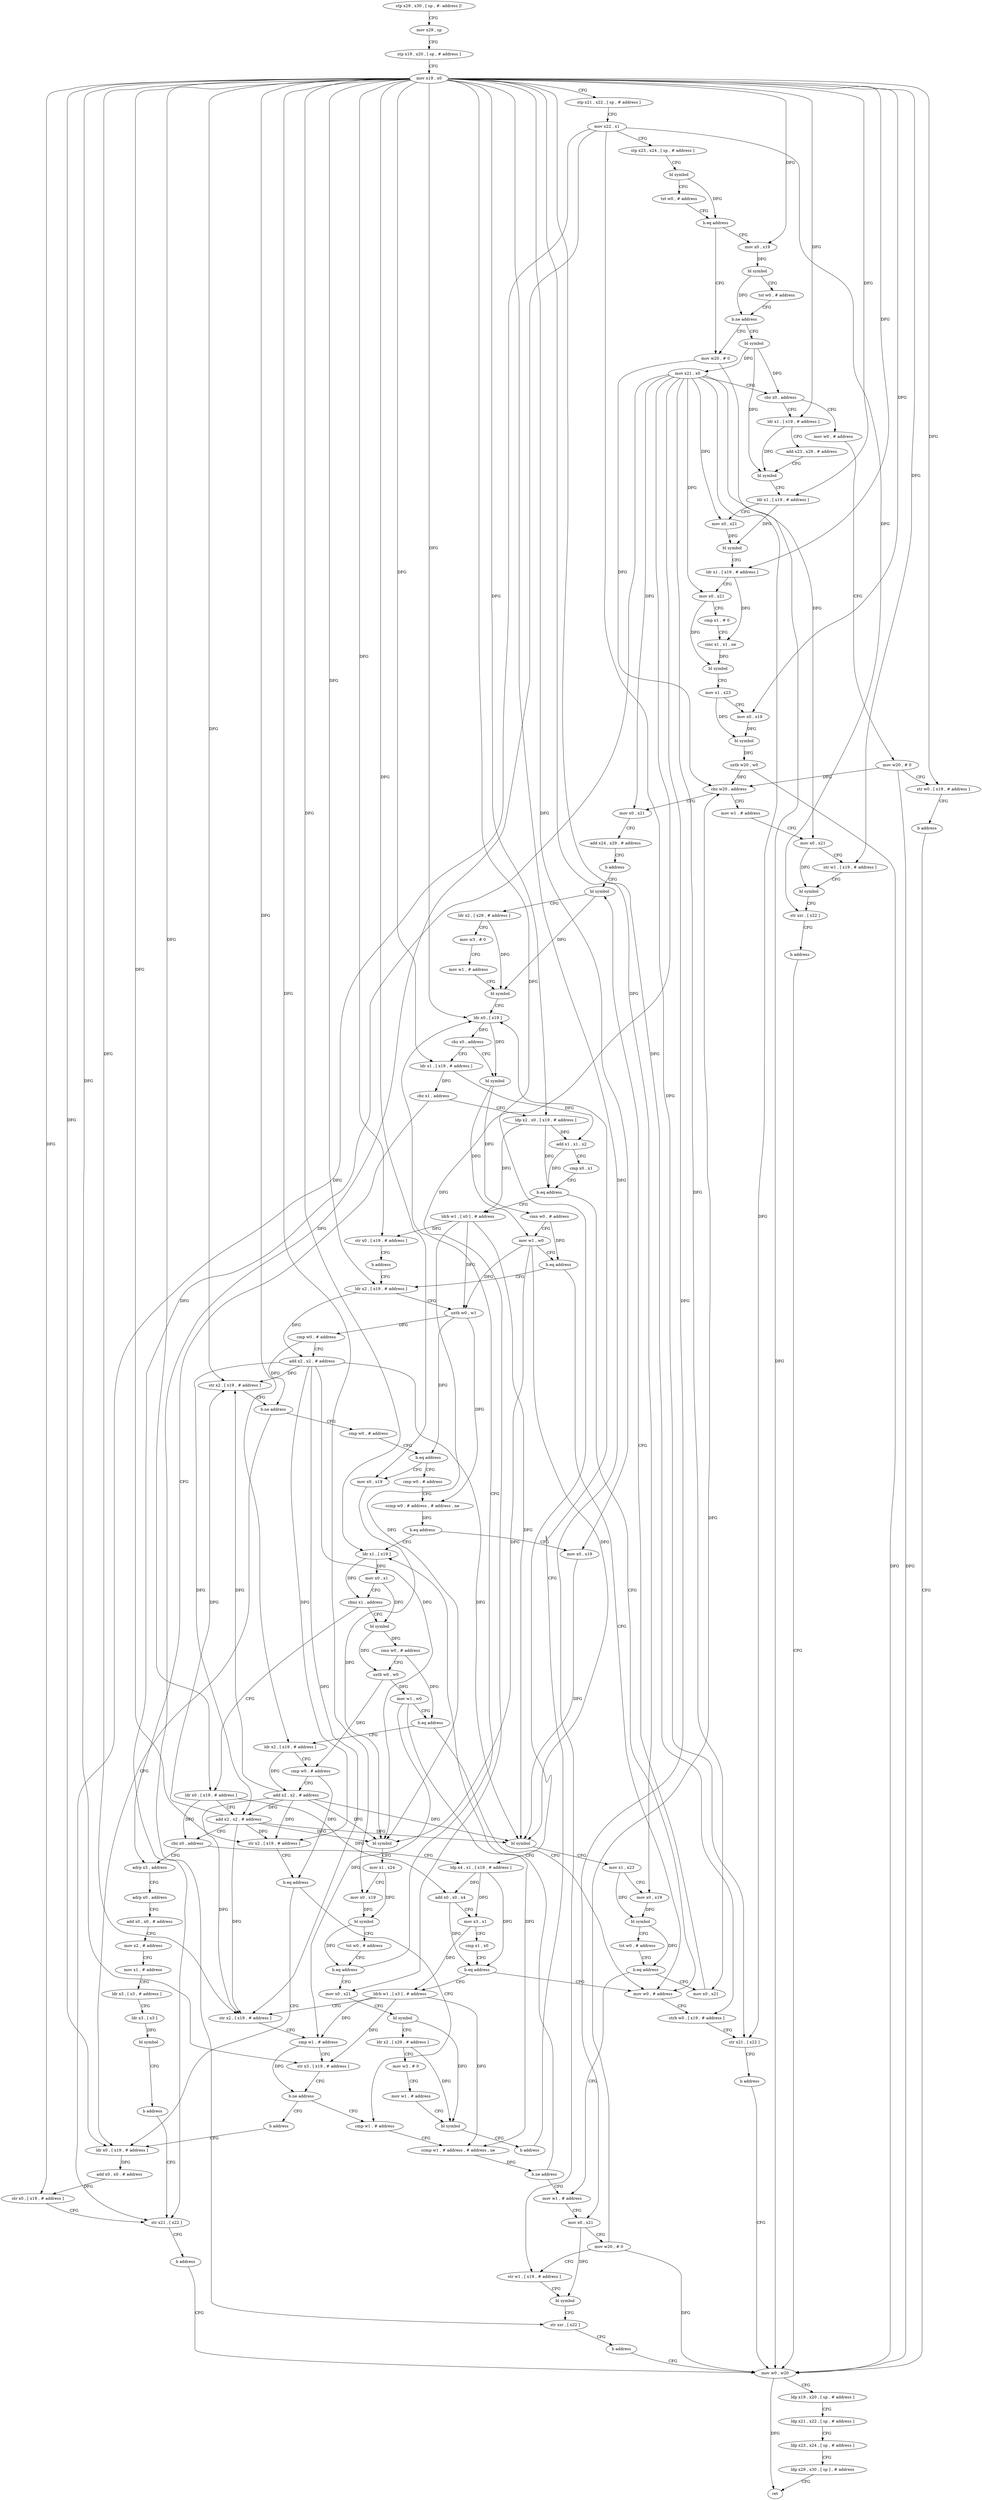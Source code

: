 digraph "func" {
"108048" [label = "stp x29 , x30 , [ sp , #- address ]!" ]
"108052" [label = "mov x29 , sp" ]
"108056" [label = "stp x19 , x20 , [ sp , # address ]" ]
"108060" [label = "mov x19 , x0" ]
"108064" [label = "stp x21 , x22 , [ sp , # address ]" ]
"108068" [label = "mov x22 , x1" ]
"108072" [label = "stp x23 , x24 , [ sp , # address ]" ]
"108076" [label = "bl symbol" ]
"108080" [label = "tst w0 , # address" ]
"108084" [label = "b.eq address" ]
"108120" [label = "mov x0 , x19" ]
"108088" [label = "mov w20 , # 0" ]
"108124" [label = "bl symbol" ]
"108128" [label = "tst w0 , # address" ]
"108132" [label = "b.ne address" ]
"108136" [label = "bl symbol" ]
"108092" [label = "mov w0 , w20" ]
"108140" [label = "mov x21 , x0" ]
"108144" [label = "cbz x0 , address" ]
"108624" [label = "mov w0 , # address" ]
"108148" [label = "ldr x1 , [ x19 , # address ]" ]
"108628" [label = "mov w20 , # 0" ]
"108632" [label = "str w0 , [ x19 , # address ]" ]
"108636" [label = "b address" ]
"108152" [label = "add x23 , x29 , # address" ]
"108156" [label = "bl symbol" ]
"108160" [label = "ldr x1 , [ x19 , # address ]" ]
"108164" [label = "mov x0 , x21" ]
"108168" [label = "bl symbol" ]
"108172" [label = "ldr x1 , [ x19 , # address ]" ]
"108176" [label = "mov x0 , x21" ]
"108180" [label = "cmp x1 , # 0" ]
"108184" [label = "cinc x1 , x1 , ne" ]
"108188" [label = "bl symbol" ]
"108192" [label = "mov x1 , x23" ]
"108196" [label = "mov x0 , x19" ]
"108200" [label = "bl symbol" ]
"108204" [label = "uxtb w20 , w0" ]
"108208" [label = "cbz w20 , address" ]
"108600" [label = "mov w1 , # address" ]
"108212" [label = "mov x0 , x21" ]
"108096" [label = "ldp x19 , x20 , [ sp , # address ]" ]
"108100" [label = "ldp x21 , x22 , [ sp , # address ]" ]
"108104" [label = "ldp x23 , x24 , [ sp , # address ]" ]
"108108" [label = "ldp x29 , x30 , [ sp ] , # address" ]
"108112" [label = "ret" ]
"108604" [label = "mov x0 , x21" ]
"108608" [label = "str w1 , [ x19 , # address ]" ]
"108612" [label = "bl symbol" ]
"108616" [label = "str xzr , [ x22 ]" ]
"108620" [label = "b address" ]
"108216" [label = "add x24 , x29 , # address" ]
"108220" [label = "b address" ]
"108276" [label = "bl symbol" ]
"108280" [label = "ldr x2 , [ x29 , # address ]" ]
"108284" [label = "mov w3 , # 0" ]
"108288" [label = "mov w1 , # address" ]
"108292" [label = "bl symbol" ]
"108296" [label = "ldr x0 , [ x19 ]" ]
"108504" [label = "ldr x1 , [ x19 , # address ]" ]
"108508" [label = "cbz x1 , address" ]
"108668" [label = "adrp x3 , address" ]
"108512" [label = "ldp x2 , x0 , [ x19 , # address ]" ]
"108304" [label = "bl symbol" ]
"108308" [label = "cmn w0 , # address" ]
"108312" [label = "mov w1 , w0" ]
"108316" [label = "b.eq address" ]
"108488" [label = "mov w0 , # address" ]
"108320" [label = "ldr x2 , [ x19 , # address ]" ]
"108672" [label = "adrp x0 , address" ]
"108676" [label = "add x0 , x0 , # address" ]
"108680" [label = "mov x2 , # address" ]
"108684" [label = "mov x1 , # address" ]
"108688" [label = "ldr x3 , [ x3 , # address ]" ]
"108692" [label = "ldr x3 , [ x3 ]" ]
"108696" [label = "bl symbol" ]
"108700" [label = "b address" ]
"108356" [label = "str x21 , [ x22 ]" ]
"108516" [label = "add x1 , x1 , x2" ]
"108520" [label = "cmp x0 , x1" ]
"108524" [label = "b.eq address" ]
"108528" [label = "ldrb w1 , [ x0 ] , # address" ]
"108492" [label = "strb w0 , [ x19 , # address ]" ]
"108496" [label = "str x21 , [ x22 ]" ]
"108500" [label = "b address" ]
"108324" [label = "uxtb w0 , w1" ]
"108328" [label = "cmp w0 , # address" ]
"108332" [label = "add x2 , x2 , # address" ]
"108336" [label = "str x2 , [ x19 , # address ]" ]
"108340" [label = "b.ne address" ]
"108224" [label = "cmp w0 , # address" ]
"108344" [label = "ldr x0 , [ x19 , # address ]" ]
"108360" [label = "b address" ]
"108532" [label = "str x0 , [ x19 , # address ]" ]
"108536" [label = "b address" ]
"108228" [label = "b.eq address" ]
"108544" [label = "mov x0 , x19" ]
"108232" [label = "cmp w0 , # address" ]
"108348" [label = "add x0 , x0 , # address" ]
"108352" [label = "str x0 , [ x19 , # address ]" ]
"108548" [label = "bl symbol" ]
"108552" [label = "mov x1 , x24" ]
"108556" [label = "mov x0 , x19" ]
"108560" [label = "bl symbol" ]
"108564" [label = "tst w0 , # address" ]
"108568" [label = "b.eq address" ]
"108572" [label = "mov x0 , x21" ]
"108236" [label = "ccmp w0 , # address , # address , ne" ]
"108240" [label = "b.eq address" ]
"108420" [label = "ldr x1 , [ x19 ]" ]
"108244" [label = "mov x0 , x19" ]
"108300" [label = "cbz x0 , address" ]
"108576" [label = "bl symbol" ]
"108580" [label = "ldr x2 , [ x29 , # address ]" ]
"108584" [label = "mov w3 , # 0" ]
"108588" [label = "mov w1 , # address" ]
"108592" [label = "bl symbol" ]
"108596" [label = "b address" ]
"108424" [label = "mov x0 , x1" ]
"108428" [label = "cbnz x1 , address" ]
"108368" [label = "bl symbol" ]
"108432" [label = "ldr x0 , [ x19 , # address ]" ]
"108248" [label = "bl symbol" ]
"108252" [label = "mov x1 , x23" ]
"108256" [label = "mov x0 , x19" ]
"108260" [label = "bl symbol" ]
"108264" [label = "tst w0 , # address" ]
"108268" [label = "b.eq address" ]
"108640" [label = "mov w1 , # address" ]
"108272" [label = "mov x0 , x21" ]
"108372" [label = "cmn w0 , # address" ]
"108376" [label = "uxtb w0 , w0" ]
"108380" [label = "mov w1 , w0" ]
"108384" [label = "b.eq address" ]
"108388" [label = "ldr x2 , [ x19 , # address ]" ]
"108436" [label = "add x2 , x2 , # address" ]
"108440" [label = "cbz x0 , address" ]
"108444" [label = "ldp x4 , x1 , [ x19 , # address ]" ]
"108644" [label = "mov x0 , x21" ]
"108648" [label = "mov w20 , # 0" ]
"108652" [label = "str w1 , [ x19 , # address ]" ]
"108656" [label = "bl symbol" ]
"108660" [label = "str xzr , [ x22 ]" ]
"108664" [label = "b address" ]
"108392" [label = "cmp w0 , # address" ]
"108396" [label = "add x2 , x2 , # address" ]
"108400" [label = "str x2 , [ x19 , # address ]" ]
"108404" [label = "b.eq address" ]
"108408" [label = "cmp w1 , # address" ]
"108448" [label = "add x0 , x0 , x4" ]
"108452" [label = "mov x3 , x1" ]
"108456" [label = "cmp x1 , x0" ]
"108460" [label = "b.eq address" ]
"108464" [label = "ldrb w1 , [ x3 ] , # address" ]
"108412" [label = "ccmp w1 , # address , # address , ne" ]
"108416" [label = "b.ne address" ]
"108468" [label = "str x2 , [ x19 , # address ]" ]
"108472" [label = "cmp w1 , # address" ]
"108476" [label = "str x3 , [ x19 , # address ]" ]
"108480" [label = "b.ne address" ]
"108484" [label = "b address" ]
"108048" -> "108052" [ label = "CFG" ]
"108052" -> "108056" [ label = "CFG" ]
"108056" -> "108060" [ label = "CFG" ]
"108060" -> "108064" [ label = "CFG" ]
"108060" -> "108120" [ label = "DFG" ]
"108060" -> "108632" [ label = "DFG" ]
"108060" -> "108148" [ label = "DFG" ]
"108060" -> "108160" [ label = "DFG" ]
"108060" -> "108172" [ label = "DFG" ]
"108060" -> "108196" [ label = "DFG" ]
"108060" -> "108608" [ label = "DFG" ]
"108060" -> "108296" [ label = "DFG" ]
"108060" -> "108504" [ label = "DFG" ]
"108060" -> "108512" [ label = "DFG" ]
"108060" -> "108492" [ label = "DFG" ]
"108060" -> "108320" [ label = "DFG" ]
"108060" -> "108336" [ label = "DFG" ]
"108060" -> "108532" [ label = "DFG" ]
"108060" -> "108344" [ label = "DFG" ]
"108060" -> "108352" [ label = "DFG" ]
"108060" -> "108544" [ label = "DFG" ]
"108060" -> "108556" [ label = "DFG" ]
"108060" -> "108420" [ label = "DFG" ]
"108060" -> "108244" [ label = "DFG" ]
"108060" -> "108256" [ label = "DFG" ]
"108060" -> "108432" [ label = "DFG" ]
"108060" -> "108652" [ label = "DFG" ]
"108060" -> "108388" [ label = "DFG" ]
"108060" -> "108400" [ label = "DFG" ]
"108060" -> "108444" [ label = "DFG" ]
"108060" -> "108468" [ label = "DFG" ]
"108060" -> "108476" [ label = "DFG" ]
"108064" -> "108068" [ label = "CFG" ]
"108068" -> "108072" [ label = "CFG" ]
"108068" -> "108616" [ label = "DFG" ]
"108068" -> "108496" [ label = "DFG" ]
"108068" -> "108356" [ label = "DFG" ]
"108068" -> "108660" [ label = "DFG" ]
"108072" -> "108076" [ label = "CFG" ]
"108076" -> "108080" [ label = "CFG" ]
"108076" -> "108084" [ label = "DFG" ]
"108080" -> "108084" [ label = "CFG" ]
"108084" -> "108120" [ label = "CFG" ]
"108084" -> "108088" [ label = "CFG" ]
"108120" -> "108124" [ label = "DFG" ]
"108088" -> "108092" [ label = "DFG" ]
"108088" -> "108208" [ label = "DFG" ]
"108124" -> "108128" [ label = "CFG" ]
"108124" -> "108132" [ label = "DFG" ]
"108128" -> "108132" [ label = "CFG" ]
"108132" -> "108088" [ label = "CFG" ]
"108132" -> "108136" [ label = "CFG" ]
"108136" -> "108140" [ label = "DFG" ]
"108136" -> "108144" [ label = "DFG" ]
"108136" -> "108156" [ label = "DFG" ]
"108092" -> "108096" [ label = "CFG" ]
"108092" -> "108112" [ label = "DFG" ]
"108140" -> "108144" [ label = "CFG" ]
"108140" -> "108164" [ label = "DFG" ]
"108140" -> "108176" [ label = "DFG" ]
"108140" -> "108604" [ label = "DFG" ]
"108140" -> "108212" [ label = "DFG" ]
"108140" -> "108496" [ label = "DFG" ]
"108140" -> "108356" [ label = "DFG" ]
"108140" -> "108572" [ label = "DFG" ]
"108140" -> "108644" [ label = "DFG" ]
"108140" -> "108272" [ label = "DFG" ]
"108144" -> "108624" [ label = "CFG" ]
"108144" -> "108148" [ label = "CFG" ]
"108624" -> "108628" [ label = "CFG" ]
"108148" -> "108152" [ label = "CFG" ]
"108148" -> "108156" [ label = "DFG" ]
"108628" -> "108632" [ label = "CFG" ]
"108628" -> "108092" [ label = "DFG" ]
"108628" -> "108208" [ label = "DFG" ]
"108632" -> "108636" [ label = "CFG" ]
"108636" -> "108092" [ label = "CFG" ]
"108152" -> "108156" [ label = "CFG" ]
"108156" -> "108160" [ label = "CFG" ]
"108160" -> "108164" [ label = "CFG" ]
"108160" -> "108168" [ label = "DFG" ]
"108164" -> "108168" [ label = "DFG" ]
"108168" -> "108172" [ label = "CFG" ]
"108172" -> "108176" [ label = "CFG" ]
"108172" -> "108184" [ label = "DFG" ]
"108176" -> "108180" [ label = "CFG" ]
"108176" -> "108188" [ label = "DFG" ]
"108180" -> "108184" [ label = "CFG" ]
"108184" -> "108188" [ label = "DFG" ]
"108188" -> "108192" [ label = "CFG" ]
"108192" -> "108196" [ label = "CFG" ]
"108192" -> "108200" [ label = "DFG" ]
"108196" -> "108200" [ label = "DFG" ]
"108200" -> "108204" [ label = "DFG" ]
"108204" -> "108208" [ label = "DFG" ]
"108204" -> "108092" [ label = "DFG" ]
"108208" -> "108600" [ label = "CFG" ]
"108208" -> "108212" [ label = "CFG" ]
"108600" -> "108604" [ label = "CFG" ]
"108212" -> "108216" [ label = "CFG" ]
"108096" -> "108100" [ label = "CFG" ]
"108100" -> "108104" [ label = "CFG" ]
"108104" -> "108108" [ label = "CFG" ]
"108108" -> "108112" [ label = "CFG" ]
"108604" -> "108608" [ label = "CFG" ]
"108604" -> "108612" [ label = "DFG" ]
"108608" -> "108612" [ label = "CFG" ]
"108612" -> "108616" [ label = "CFG" ]
"108616" -> "108620" [ label = "CFG" ]
"108620" -> "108092" [ label = "CFG" ]
"108216" -> "108220" [ label = "CFG" ]
"108220" -> "108276" [ label = "CFG" ]
"108276" -> "108280" [ label = "CFG" ]
"108276" -> "108292" [ label = "DFG" ]
"108280" -> "108284" [ label = "CFG" ]
"108280" -> "108292" [ label = "DFG" ]
"108284" -> "108288" [ label = "CFG" ]
"108288" -> "108292" [ label = "CFG" ]
"108292" -> "108296" [ label = "CFG" ]
"108296" -> "108300" [ label = "DFG" ]
"108296" -> "108304" [ label = "DFG" ]
"108504" -> "108508" [ label = "DFG" ]
"108504" -> "108516" [ label = "DFG" ]
"108508" -> "108668" [ label = "CFG" ]
"108508" -> "108512" [ label = "CFG" ]
"108668" -> "108672" [ label = "CFG" ]
"108512" -> "108516" [ label = "DFG" ]
"108512" -> "108524" [ label = "DFG" ]
"108512" -> "108528" [ label = "DFG" ]
"108304" -> "108308" [ label = "DFG" ]
"108304" -> "108312" [ label = "DFG" ]
"108308" -> "108312" [ label = "CFG" ]
"108308" -> "108316" [ label = "DFG" ]
"108312" -> "108316" [ label = "CFG" ]
"108312" -> "108324" [ label = "DFG" ]
"108312" -> "108548" [ label = "DFG" ]
"108312" -> "108248" [ label = "DFG" ]
"108316" -> "108488" [ label = "CFG" ]
"108316" -> "108320" [ label = "CFG" ]
"108488" -> "108492" [ label = "CFG" ]
"108320" -> "108324" [ label = "CFG" ]
"108320" -> "108332" [ label = "DFG" ]
"108672" -> "108676" [ label = "CFG" ]
"108676" -> "108680" [ label = "CFG" ]
"108680" -> "108684" [ label = "CFG" ]
"108684" -> "108688" [ label = "CFG" ]
"108688" -> "108692" [ label = "CFG" ]
"108692" -> "108696" [ label = "DFG" ]
"108696" -> "108700" [ label = "CFG" ]
"108700" -> "108356" [ label = "CFG" ]
"108356" -> "108360" [ label = "CFG" ]
"108516" -> "108520" [ label = "CFG" ]
"108516" -> "108524" [ label = "DFG" ]
"108520" -> "108524" [ label = "CFG" ]
"108524" -> "108488" [ label = "CFG" ]
"108524" -> "108528" [ label = "CFG" ]
"108528" -> "108532" [ label = "DFG" ]
"108528" -> "108324" [ label = "DFG" ]
"108528" -> "108548" [ label = "DFG" ]
"108528" -> "108248" [ label = "DFG" ]
"108492" -> "108496" [ label = "CFG" ]
"108496" -> "108500" [ label = "CFG" ]
"108500" -> "108092" [ label = "CFG" ]
"108324" -> "108328" [ label = "DFG" ]
"108324" -> "108228" [ label = "DFG" ]
"108324" -> "108236" [ label = "DFG" ]
"108328" -> "108332" [ label = "CFG" ]
"108328" -> "108340" [ label = "DFG" ]
"108332" -> "108336" [ label = "DFG" ]
"108332" -> "108548" [ label = "DFG" ]
"108332" -> "108248" [ label = "DFG" ]
"108332" -> "108436" [ label = "DFG" ]
"108332" -> "108400" [ label = "DFG" ]
"108332" -> "108468" [ label = "DFG" ]
"108336" -> "108340" [ label = "CFG" ]
"108340" -> "108224" [ label = "CFG" ]
"108340" -> "108344" [ label = "CFG" ]
"108224" -> "108228" [ label = "CFG" ]
"108344" -> "108348" [ label = "DFG" ]
"108360" -> "108092" [ label = "CFG" ]
"108532" -> "108536" [ label = "CFG" ]
"108536" -> "108320" [ label = "CFG" ]
"108228" -> "108544" [ label = "CFG" ]
"108228" -> "108232" [ label = "CFG" ]
"108544" -> "108548" [ label = "DFG" ]
"108232" -> "108236" [ label = "CFG" ]
"108348" -> "108352" [ label = "DFG" ]
"108352" -> "108356" [ label = "CFG" ]
"108548" -> "108552" [ label = "CFG" ]
"108552" -> "108556" [ label = "CFG" ]
"108552" -> "108560" [ label = "DFG" ]
"108556" -> "108560" [ label = "DFG" ]
"108560" -> "108564" [ label = "CFG" ]
"108560" -> "108568" [ label = "DFG" ]
"108564" -> "108568" [ label = "CFG" ]
"108568" -> "108296" [ label = "CFG" ]
"108568" -> "108572" [ label = "CFG" ]
"108572" -> "108576" [ label = "CFG" ]
"108236" -> "108240" [ label = "DFG" ]
"108240" -> "108420" [ label = "CFG" ]
"108240" -> "108244" [ label = "CFG" ]
"108420" -> "108424" [ label = "DFG" ]
"108420" -> "108428" [ label = "DFG" ]
"108244" -> "108248" [ label = "DFG" ]
"108300" -> "108504" [ label = "CFG" ]
"108300" -> "108304" [ label = "CFG" ]
"108576" -> "108580" [ label = "CFG" ]
"108576" -> "108592" [ label = "DFG" ]
"108580" -> "108584" [ label = "CFG" ]
"108580" -> "108592" [ label = "DFG" ]
"108584" -> "108588" [ label = "CFG" ]
"108588" -> "108592" [ label = "CFG" ]
"108592" -> "108596" [ label = "CFG" ]
"108596" -> "108296" [ label = "CFG" ]
"108424" -> "108428" [ label = "CFG" ]
"108424" -> "108368" [ label = "DFG" ]
"108428" -> "108368" [ label = "CFG" ]
"108428" -> "108432" [ label = "CFG" ]
"108368" -> "108372" [ label = "DFG" ]
"108368" -> "108376" [ label = "DFG" ]
"108432" -> "108436" [ label = "CFG" ]
"108432" -> "108440" [ label = "DFG" ]
"108432" -> "108448" [ label = "DFG" ]
"108248" -> "108252" [ label = "CFG" ]
"108252" -> "108256" [ label = "CFG" ]
"108252" -> "108260" [ label = "DFG" ]
"108256" -> "108260" [ label = "DFG" ]
"108260" -> "108264" [ label = "CFG" ]
"108260" -> "108268" [ label = "DFG" ]
"108264" -> "108268" [ label = "CFG" ]
"108268" -> "108640" [ label = "CFG" ]
"108268" -> "108272" [ label = "CFG" ]
"108640" -> "108644" [ label = "CFG" ]
"108272" -> "108276" [ label = "CFG" ]
"108372" -> "108376" [ label = "CFG" ]
"108372" -> "108384" [ label = "DFG" ]
"108376" -> "108380" [ label = "DFG" ]
"108376" -> "108392" [ label = "DFG" ]
"108380" -> "108384" [ label = "CFG" ]
"108380" -> "108412" [ label = "DFG" ]
"108380" -> "108472" [ label = "DFG" ]
"108384" -> "108488" [ label = "CFG" ]
"108384" -> "108388" [ label = "CFG" ]
"108388" -> "108392" [ label = "CFG" ]
"108388" -> "108396" [ label = "DFG" ]
"108436" -> "108440" [ label = "CFG" ]
"108436" -> "108336" [ label = "DFG" ]
"108436" -> "108548" [ label = "DFG" ]
"108436" -> "108248" [ label = "DFG" ]
"108436" -> "108400" [ label = "DFG" ]
"108436" -> "108468" [ label = "DFG" ]
"108440" -> "108668" [ label = "CFG" ]
"108440" -> "108444" [ label = "CFG" ]
"108444" -> "108448" [ label = "DFG" ]
"108444" -> "108452" [ label = "DFG" ]
"108444" -> "108460" [ label = "DFG" ]
"108644" -> "108648" [ label = "CFG" ]
"108644" -> "108656" [ label = "DFG" ]
"108648" -> "108652" [ label = "CFG" ]
"108648" -> "108092" [ label = "DFG" ]
"108648" -> "108208" [ label = "DFG" ]
"108652" -> "108656" [ label = "CFG" ]
"108656" -> "108660" [ label = "CFG" ]
"108660" -> "108664" [ label = "CFG" ]
"108664" -> "108092" [ label = "CFG" ]
"108392" -> "108396" [ label = "CFG" ]
"108392" -> "108404" [ label = "DFG" ]
"108396" -> "108400" [ label = "DFG" ]
"108396" -> "108336" [ label = "DFG" ]
"108396" -> "108548" [ label = "DFG" ]
"108396" -> "108248" [ label = "DFG" ]
"108396" -> "108436" [ label = "DFG" ]
"108396" -> "108468" [ label = "DFG" ]
"108400" -> "108404" [ label = "CFG" ]
"108404" -> "108344" [ label = "CFG" ]
"108404" -> "108408" [ label = "CFG" ]
"108408" -> "108412" [ label = "CFG" ]
"108448" -> "108452" [ label = "CFG" ]
"108448" -> "108460" [ label = "DFG" ]
"108452" -> "108456" [ label = "CFG" ]
"108452" -> "108464" [ label = "DFG" ]
"108456" -> "108460" [ label = "CFG" ]
"108460" -> "108488" [ label = "CFG" ]
"108460" -> "108464" [ label = "CFG" ]
"108464" -> "108468" [ label = "CFG" ]
"108464" -> "108412" [ label = "DFG" ]
"108464" -> "108472" [ label = "DFG" ]
"108464" -> "108476" [ label = "DFG" ]
"108412" -> "108416" [ label = "DFG" ]
"108416" -> "108640" [ label = "CFG" ]
"108416" -> "108420" [ label = "CFG" ]
"108468" -> "108472" [ label = "CFG" ]
"108472" -> "108476" [ label = "CFG" ]
"108472" -> "108480" [ label = "DFG" ]
"108476" -> "108480" [ label = "CFG" ]
"108480" -> "108408" [ label = "CFG" ]
"108480" -> "108484" [ label = "CFG" ]
"108484" -> "108344" [ label = "CFG" ]
}
